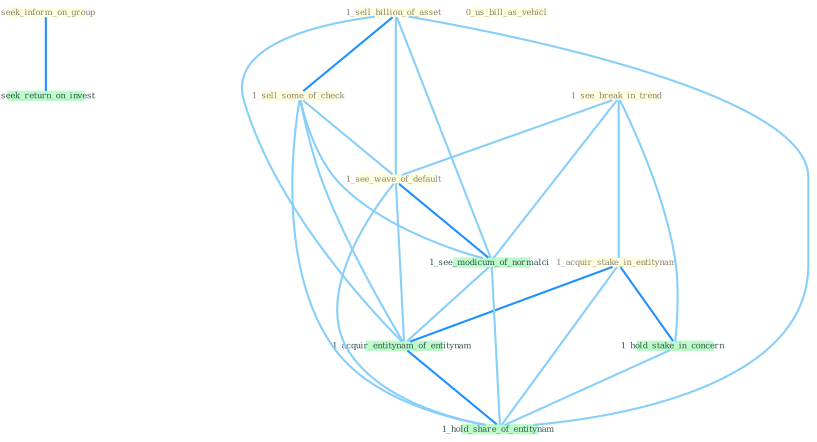 Graph G{ 
    node
    [shape=polygon,style=filled,width=.5,height=.06,color="#BDFCC9",fixedsize=true,fontsize=4,
    fontcolor="#2f4f4f"];
    {node
    [color="#ffffe0", fontcolor="#8b7d6b"] "0_seek_inform_on_group " "1_sell_billion_of_asset " "1_see_break_in_trend " "1_acquir_stake_in_entitynam " "1_sell_some_of_check " "1_see_wave_of_default " "0_us_bill_as_vehicl "}
{node [color="#fff0f5", fontcolor="#b22222"]}
edge [color="#B0E2FF"];

	"0_seek_inform_on_group " -- "0_seek_return_on_invest " [w="2", color="#1e90ff" , len=0.8];
	"1_sell_billion_of_asset " -- "1_sell_some_of_check " [w="2", color="#1e90ff" , len=0.8];
	"1_sell_billion_of_asset " -- "1_see_wave_of_default " [w="1", color="#87cefa" ];
	"1_sell_billion_of_asset " -- "1_see_modicum_of_normalci " [w="1", color="#87cefa" ];
	"1_sell_billion_of_asset " -- "1_acquir_entitynam_of_entitynam " [w="1", color="#87cefa" ];
	"1_sell_billion_of_asset " -- "1_hold_share_of_entitynam " [w="1", color="#87cefa" ];
	"1_see_break_in_trend " -- "1_acquir_stake_in_entitynam " [w="1", color="#87cefa" ];
	"1_see_break_in_trend " -- "1_see_wave_of_default " [w="1", color="#87cefa" ];
	"1_see_break_in_trend " -- "1_hold_stake_in_concern " [w="1", color="#87cefa" ];
	"1_see_break_in_trend " -- "1_see_modicum_of_normalci " [w="1", color="#87cefa" ];
	"1_acquir_stake_in_entitynam " -- "1_hold_stake_in_concern " [w="2", color="#1e90ff" , len=0.8];
	"1_acquir_stake_in_entitynam " -- "1_acquir_entitynam_of_entitynam " [w="2", color="#1e90ff" , len=0.8];
	"1_acquir_stake_in_entitynam " -- "1_hold_share_of_entitynam " [w="1", color="#87cefa" ];
	"1_sell_some_of_check " -- "1_see_wave_of_default " [w="1", color="#87cefa" ];
	"1_sell_some_of_check " -- "1_see_modicum_of_normalci " [w="1", color="#87cefa" ];
	"1_sell_some_of_check " -- "1_acquir_entitynam_of_entitynam " [w="1", color="#87cefa" ];
	"1_sell_some_of_check " -- "1_hold_share_of_entitynam " [w="1", color="#87cefa" ];
	"1_see_wave_of_default " -- "1_see_modicum_of_normalci " [w="2", color="#1e90ff" , len=0.8];
	"1_see_wave_of_default " -- "1_acquir_entitynam_of_entitynam " [w="1", color="#87cefa" ];
	"1_see_wave_of_default " -- "1_hold_share_of_entitynam " [w="1", color="#87cefa" ];
	"1_hold_stake_in_concern " -- "1_hold_share_of_entitynam " [w="1", color="#87cefa" ];
	"1_see_modicum_of_normalci " -- "1_acquir_entitynam_of_entitynam " [w="1", color="#87cefa" ];
	"1_see_modicum_of_normalci " -- "1_hold_share_of_entitynam " [w="1", color="#87cefa" ];
	"1_acquir_entitynam_of_entitynam " -- "1_hold_share_of_entitynam " [w="2", color="#1e90ff" , len=0.8];
}